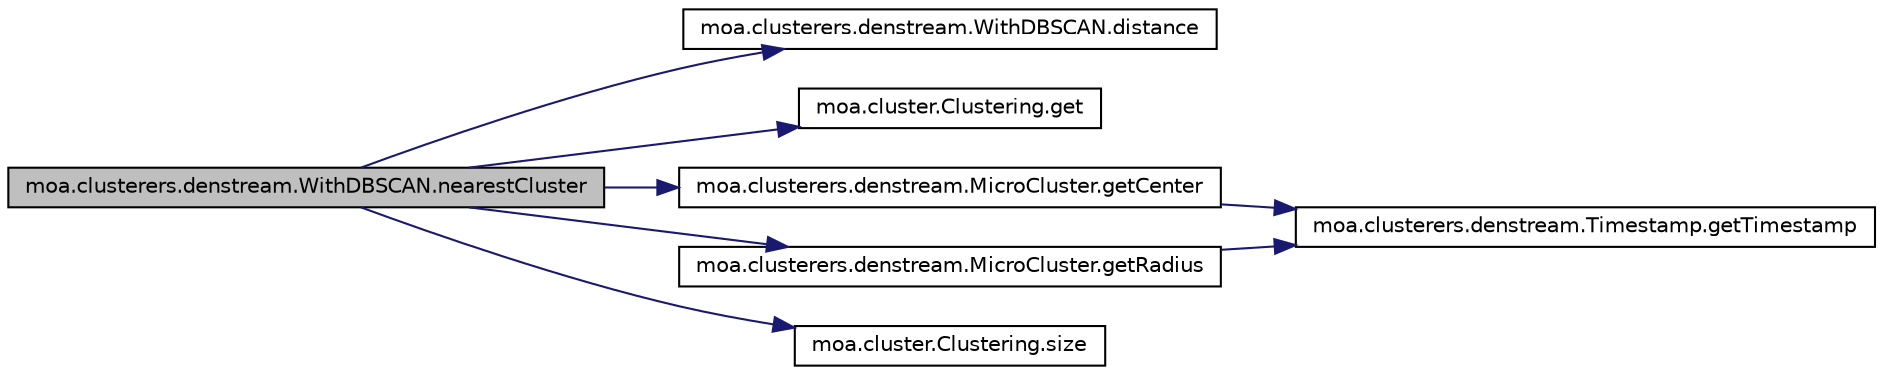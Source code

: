 digraph G
{
  edge [fontname="Helvetica",fontsize="10",labelfontname="Helvetica",labelfontsize="10"];
  node [fontname="Helvetica",fontsize="10",shape=record];
  rankdir=LR;
  Node1 [label="moa.clusterers.denstream.WithDBSCAN.nearestCluster",height=0.2,width=0.4,color="black", fillcolor="grey75", style="filled" fontcolor="black"];
  Node1 -> Node2 [color="midnightblue",fontsize="10",style="solid",fontname="Helvetica"];
  Node2 [label="moa.clusterers.denstream.WithDBSCAN.distance",height=0.2,width=0.4,color="black", fillcolor="white", style="filled",URL="$classmoa_1_1clusterers_1_1denstream_1_1WithDBSCAN.html#a243a057549e5f0cbf0a5c8929b4050a4"];
  Node1 -> Node3 [color="midnightblue",fontsize="10",style="solid",fontname="Helvetica"];
  Node3 [label="moa.cluster.Clustering.get",height=0.2,width=0.4,color="black", fillcolor="white", style="filled",URL="$classmoa_1_1cluster_1_1Clustering.html#a6a66be9b90f5cb06b044da278cdf24c9",tooltip="remove a cluster from the clustering"];
  Node1 -> Node4 [color="midnightblue",fontsize="10",style="solid",fontname="Helvetica"];
  Node4 [label="moa.clusterers.denstream.MicroCluster.getCenter",height=0.2,width=0.4,color="black", fillcolor="white", style="filled",URL="$classmoa_1_1clusterers_1_1denstream_1_1MicroCluster.html#ad460f5938217c2ccb0fca12bc4fab13e"];
  Node4 -> Node5 [color="midnightblue",fontsize="10",style="solid",fontname="Helvetica"];
  Node5 [label="moa.clusterers.denstream.Timestamp.getTimestamp",height=0.2,width=0.4,color="black", fillcolor="white", style="filled",URL="$classmoa_1_1clusterers_1_1denstream_1_1Timestamp.html#a0aced8db94dff380a9d0124bb2f69495"];
  Node1 -> Node6 [color="midnightblue",fontsize="10",style="solid",fontname="Helvetica"];
  Node6 [label="moa.clusterers.denstream.MicroCluster.getRadius",height=0.2,width=0.4,color="black", fillcolor="white", style="filled",URL="$classmoa_1_1clusterers_1_1denstream_1_1MicroCluster.html#a0502e4fb5e953703f1e3658a094b3b33",tooltip="See interface Cluster."];
  Node6 -> Node5 [color="midnightblue",fontsize="10",style="solid",fontname="Helvetica"];
  Node1 -> Node7 [color="midnightblue",fontsize="10",style="solid",fontname="Helvetica"];
  Node7 [label="moa.cluster.Clustering.size",height=0.2,width=0.4,color="black", fillcolor="white", style="filled",URL="$classmoa_1_1cluster_1_1Clustering.html#a054a386d94acf3b88574f061ab4c8d71"];
}
